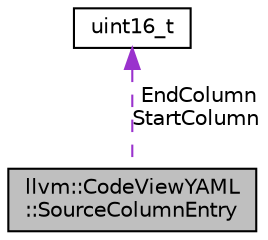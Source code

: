 digraph "llvm::CodeViewYAML::SourceColumnEntry"
{
 // LATEX_PDF_SIZE
  bgcolor="transparent";
  edge [fontname="Helvetica",fontsize="10",labelfontname="Helvetica",labelfontsize="10"];
  node [fontname="Helvetica",fontsize="10",shape="box"];
  Node1 [label="llvm::CodeViewYAML\l::SourceColumnEntry",height=0.2,width=0.4,color="black", fillcolor="grey75", style="filled", fontcolor="black",tooltip=" "];
  Node2 -> Node1 [dir="back",color="darkorchid3",fontsize="10",style="dashed",label=" EndColumn\nStartColumn" ,fontname="Helvetica"];
  Node2 [label="uint16_t",height=0.2,width=0.4,color="black",tooltip=" "];
}
